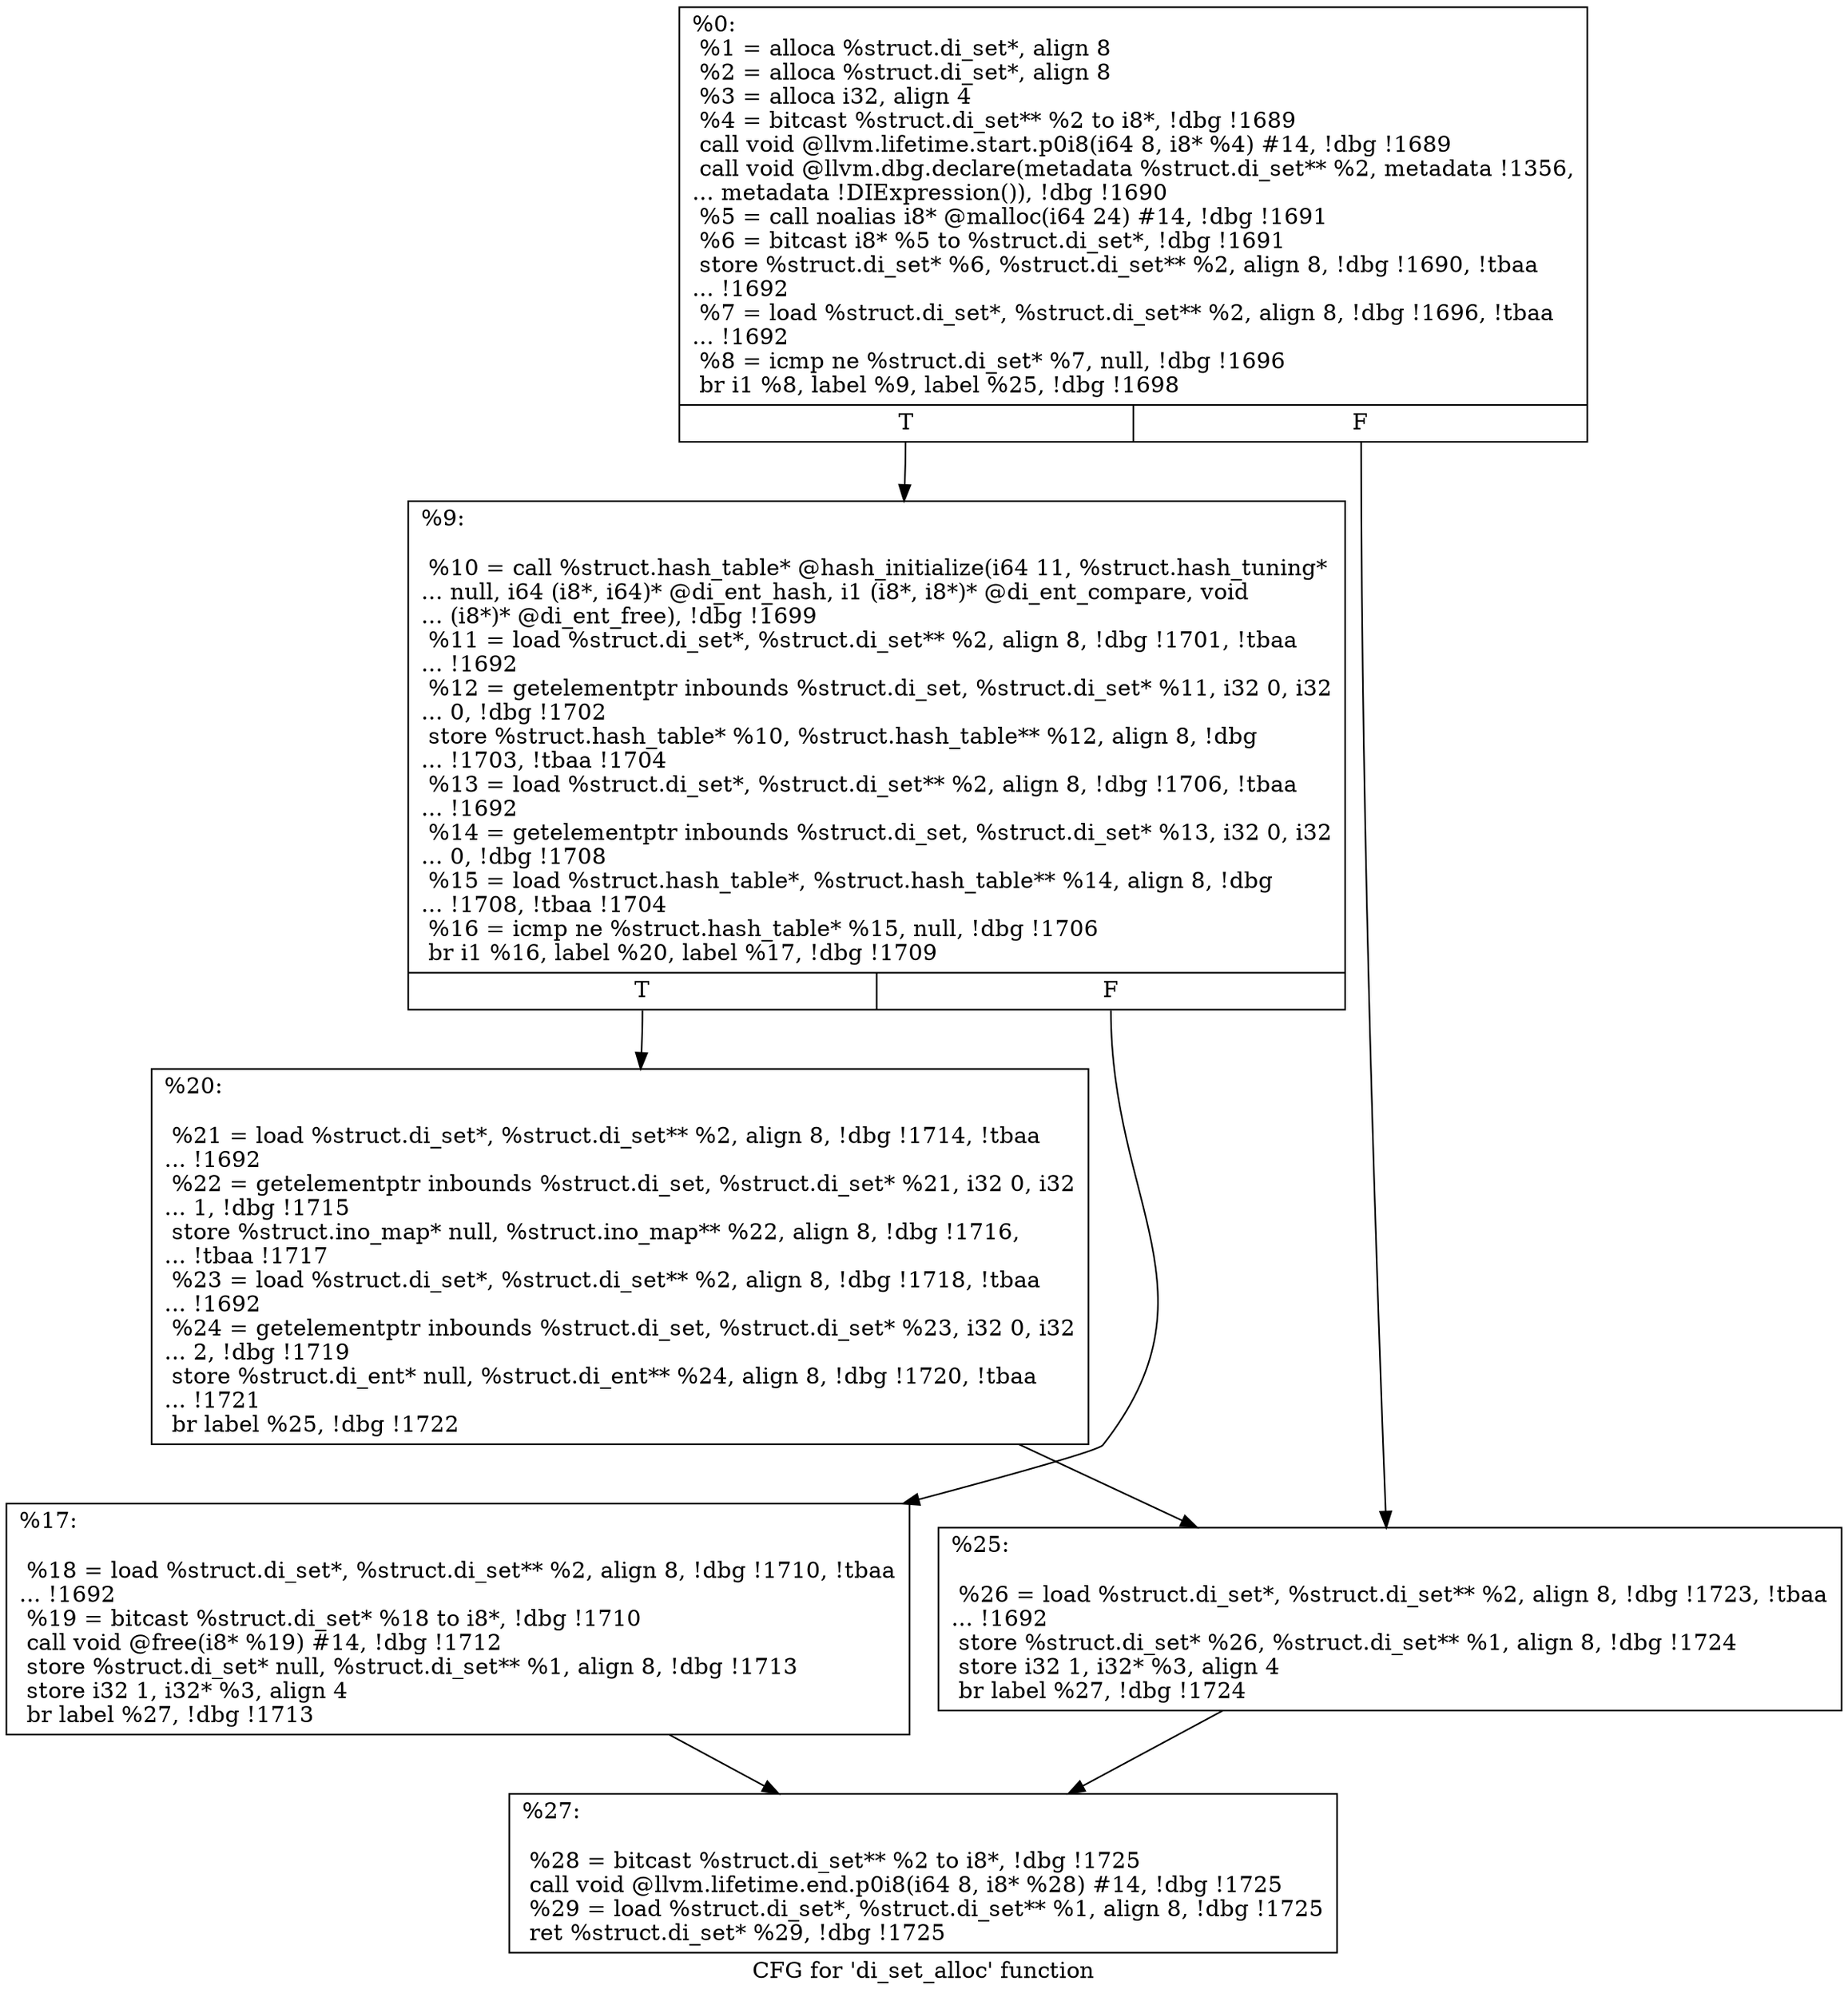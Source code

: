 digraph "CFG for 'di_set_alloc' function" {
	label="CFG for 'di_set_alloc' function";

	Node0x285c720 [shape=record,label="{%0:\l  %1 = alloca %struct.di_set*, align 8\l  %2 = alloca %struct.di_set*, align 8\l  %3 = alloca i32, align 4\l  %4 = bitcast %struct.di_set** %2 to i8*, !dbg !1689\l  call void @llvm.lifetime.start.p0i8(i64 8, i8* %4) #14, !dbg !1689\l  call void @llvm.dbg.declare(metadata %struct.di_set** %2, metadata !1356,\l... metadata !DIExpression()), !dbg !1690\l  %5 = call noalias i8* @malloc(i64 24) #14, !dbg !1691\l  %6 = bitcast i8* %5 to %struct.di_set*, !dbg !1691\l  store %struct.di_set* %6, %struct.di_set** %2, align 8, !dbg !1690, !tbaa\l... !1692\l  %7 = load %struct.di_set*, %struct.di_set** %2, align 8, !dbg !1696, !tbaa\l... !1692\l  %8 = icmp ne %struct.di_set* %7, null, !dbg !1696\l  br i1 %8, label %9, label %25, !dbg !1698\l|{<s0>T|<s1>F}}"];
	Node0x285c720:s0 -> Node0x282b2d0;
	Node0x285c720:s1 -> Node0x282b3c0;
	Node0x282b2d0 [shape=record,label="{%9:\l\l  %10 = call %struct.hash_table* @hash_initialize(i64 11, %struct.hash_tuning*\l... null, i64 (i8*, i64)* @di_ent_hash, i1 (i8*, i8*)* @di_ent_compare, void\l... (i8*)* @di_ent_free), !dbg !1699\l  %11 = load %struct.di_set*, %struct.di_set** %2, align 8, !dbg !1701, !tbaa\l... !1692\l  %12 = getelementptr inbounds %struct.di_set, %struct.di_set* %11, i32 0, i32\l... 0, !dbg !1702\l  store %struct.hash_table* %10, %struct.hash_table** %12, align 8, !dbg\l... !1703, !tbaa !1704\l  %13 = load %struct.di_set*, %struct.di_set** %2, align 8, !dbg !1706, !tbaa\l... !1692\l  %14 = getelementptr inbounds %struct.di_set, %struct.di_set* %13, i32 0, i32\l... 0, !dbg !1708\l  %15 = load %struct.hash_table*, %struct.hash_table** %14, align 8, !dbg\l... !1708, !tbaa !1704\l  %16 = icmp ne %struct.hash_table* %15, null, !dbg !1706\l  br i1 %16, label %20, label %17, !dbg !1709\l|{<s0>T|<s1>F}}"];
	Node0x282b2d0:s0 -> Node0x282b370;
	Node0x282b2d0:s1 -> Node0x282b320;
	Node0x282b320 [shape=record,label="{%17:\l\l  %18 = load %struct.di_set*, %struct.di_set** %2, align 8, !dbg !1710, !tbaa\l... !1692\l  %19 = bitcast %struct.di_set* %18 to i8*, !dbg !1710\l  call void @free(i8* %19) #14, !dbg !1712\l  store %struct.di_set* null, %struct.di_set** %1, align 8, !dbg !1713\l  store i32 1, i32* %3, align 4\l  br label %27, !dbg !1713\l}"];
	Node0x282b320 -> Node0x282b410;
	Node0x282b370 [shape=record,label="{%20:\l\l  %21 = load %struct.di_set*, %struct.di_set** %2, align 8, !dbg !1714, !tbaa\l... !1692\l  %22 = getelementptr inbounds %struct.di_set, %struct.di_set* %21, i32 0, i32\l... 1, !dbg !1715\l  store %struct.ino_map* null, %struct.ino_map** %22, align 8, !dbg !1716,\l... !tbaa !1717\l  %23 = load %struct.di_set*, %struct.di_set** %2, align 8, !dbg !1718, !tbaa\l... !1692\l  %24 = getelementptr inbounds %struct.di_set, %struct.di_set* %23, i32 0, i32\l... 2, !dbg !1719\l  store %struct.di_ent* null, %struct.di_ent** %24, align 8, !dbg !1720, !tbaa\l... !1721\l  br label %25, !dbg !1722\l}"];
	Node0x282b370 -> Node0x282b3c0;
	Node0x282b3c0 [shape=record,label="{%25:\l\l  %26 = load %struct.di_set*, %struct.di_set** %2, align 8, !dbg !1723, !tbaa\l... !1692\l  store %struct.di_set* %26, %struct.di_set** %1, align 8, !dbg !1724\l  store i32 1, i32* %3, align 4\l  br label %27, !dbg !1724\l}"];
	Node0x282b3c0 -> Node0x282b410;
	Node0x282b410 [shape=record,label="{%27:\l\l  %28 = bitcast %struct.di_set** %2 to i8*, !dbg !1725\l  call void @llvm.lifetime.end.p0i8(i64 8, i8* %28) #14, !dbg !1725\l  %29 = load %struct.di_set*, %struct.di_set** %1, align 8, !dbg !1725\l  ret %struct.di_set* %29, !dbg !1725\l}"];
}
